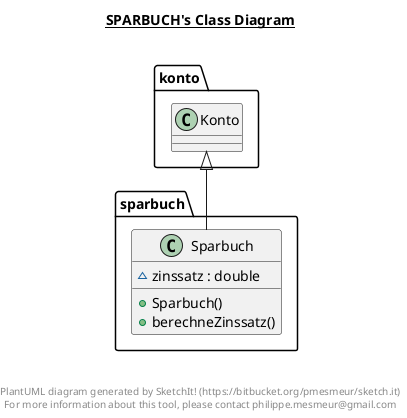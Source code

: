 @startuml

title __SPARBUCH's Class Diagram__\n

  namespace sparbuch {
    class sparbuch.Sparbuch {
        ~ zinssatz : double
        + Sparbuch()
        + berechneZinssatz()
    }
  }
  

  sparbuch.Sparbuch -up-|> konto.Konto


right footer


PlantUML diagram generated by SketchIt! (https://bitbucket.org/pmesmeur/sketch.it)
For more information about this tool, please contact philippe.mesmeur@gmail.com
endfooter

@enduml
